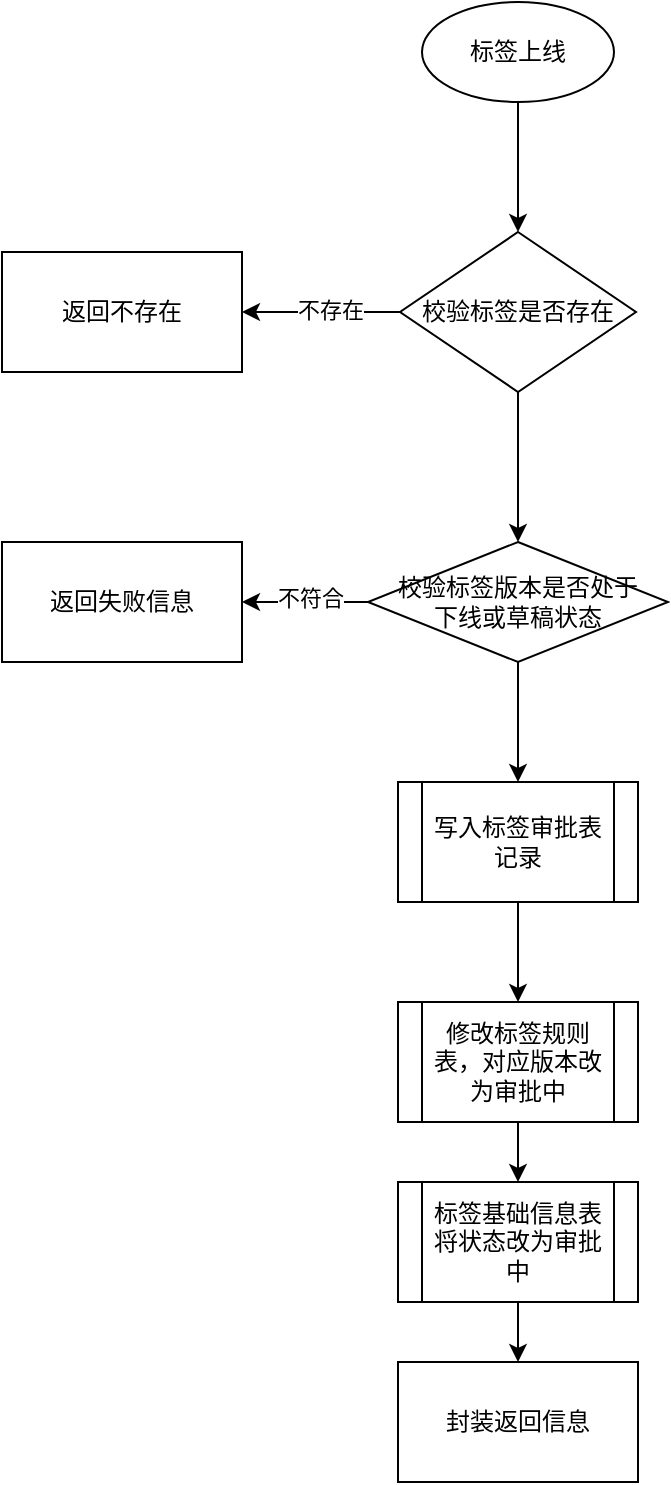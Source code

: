 <mxfile version="24.8.0">
  <diagram name="第 1 页" id="4OltFGKnqn2SeNBGY-Xo">
    <mxGraphModel dx="1026" dy="650" grid="1" gridSize="10" guides="1" tooltips="1" connect="1" arrows="1" fold="1" page="1" pageScale="1" pageWidth="827" pageHeight="1169" math="0" shadow="0">
      <root>
        <mxCell id="0" />
        <mxCell id="1" parent="0" />
        <mxCell id="uC9DRx_by4xYmF0WvetJ-3" value="" style="edgeStyle=orthogonalEdgeStyle;rounded=0;orthogonalLoop=1;jettySize=auto;html=1;" parent="1" source="uC9DRx_by4xYmF0WvetJ-1" target="uC9DRx_by4xYmF0WvetJ-2" edge="1">
          <mxGeometry relative="1" as="geometry" />
        </mxCell>
        <mxCell id="uC9DRx_by4xYmF0WvetJ-1" value="标签上线" style="ellipse;whiteSpace=wrap;html=1;" parent="1" vertex="1">
          <mxGeometry x="294" y="120" width="96" height="50" as="geometry" />
        </mxCell>
        <mxCell id="uC9DRx_by4xYmF0WvetJ-5" value="" style="edgeStyle=orthogonalEdgeStyle;rounded=0;orthogonalLoop=1;jettySize=auto;html=1;" parent="1" source="uC9DRx_by4xYmF0WvetJ-2" target="uC9DRx_by4xYmF0WvetJ-4" edge="1">
          <mxGeometry relative="1" as="geometry" />
        </mxCell>
        <mxCell id="uC9DRx_by4xYmF0WvetJ-6" value="不存在" style="edgeLabel;html=1;align=center;verticalAlign=middle;resizable=0;points=[];" parent="uC9DRx_by4xYmF0WvetJ-5" vertex="1" connectable="0">
          <mxGeometry x="-0.114" y="-1" relative="1" as="geometry">
            <mxPoint as="offset" />
          </mxGeometry>
        </mxCell>
        <mxCell id="uC9DRx_by4xYmF0WvetJ-8" value="" style="edgeStyle=orthogonalEdgeStyle;rounded=0;orthogonalLoop=1;jettySize=auto;html=1;" parent="1" source="uC9DRx_by4xYmF0WvetJ-2" target="uC9DRx_by4xYmF0WvetJ-7" edge="1">
          <mxGeometry relative="1" as="geometry" />
        </mxCell>
        <mxCell id="uC9DRx_by4xYmF0WvetJ-2" value="校验标签是否存在" style="rhombus;whiteSpace=wrap;html=1;" parent="1" vertex="1">
          <mxGeometry x="283" y="235" width="118" height="80" as="geometry" />
        </mxCell>
        <mxCell id="uC9DRx_by4xYmF0WvetJ-4" value="返回不存在" style="whiteSpace=wrap;html=1;" parent="1" vertex="1">
          <mxGeometry x="84" y="245" width="120" height="60" as="geometry" />
        </mxCell>
        <mxCell id="uC9DRx_by4xYmF0WvetJ-10" value="" style="edgeStyle=orthogonalEdgeStyle;rounded=0;orthogonalLoop=1;jettySize=auto;html=1;" parent="1" source="uC9DRx_by4xYmF0WvetJ-7" target="uC9DRx_by4xYmF0WvetJ-9" edge="1">
          <mxGeometry relative="1" as="geometry" />
        </mxCell>
        <mxCell id="uC9DRx_by4xYmF0WvetJ-11" value="不符合" style="edgeLabel;html=1;align=center;verticalAlign=middle;resizable=0;points=[];" parent="uC9DRx_by4xYmF0WvetJ-10" vertex="1" connectable="0">
          <mxGeometry x="-0.074" y="-2" relative="1" as="geometry">
            <mxPoint as="offset" />
          </mxGeometry>
        </mxCell>
        <mxCell id="uC9DRx_by4xYmF0WvetJ-13" value="" style="edgeStyle=orthogonalEdgeStyle;rounded=0;orthogonalLoop=1;jettySize=auto;html=1;" parent="1" source="uC9DRx_by4xYmF0WvetJ-7" target="uC9DRx_by4xYmF0WvetJ-12" edge="1">
          <mxGeometry relative="1" as="geometry" />
        </mxCell>
        <mxCell id="uC9DRx_by4xYmF0WvetJ-7" value="校验标签版本是否处于&lt;div&gt;下线或草稿状态&lt;/div&gt;" style="rhombus;whiteSpace=wrap;html=1;" parent="1" vertex="1">
          <mxGeometry x="267" y="390" width="150" height="60" as="geometry" />
        </mxCell>
        <mxCell id="uC9DRx_by4xYmF0WvetJ-9" value="返回失败信息" style="whiteSpace=wrap;html=1;" parent="1" vertex="1">
          <mxGeometry x="84" y="390" width="120" height="60" as="geometry" />
        </mxCell>
        <mxCell id="uC9DRx_by4xYmF0WvetJ-15" value="" style="edgeStyle=orthogonalEdgeStyle;rounded=0;orthogonalLoop=1;jettySize=auto;html=1;" parent="1" source="uC9DRx_by4xYmF0WvetJ-12" target="uC9DRx_by4xYmF0WvetJ-14" edge="1">
          <mxGeometry relative="1" as="geometry" />
        </mxCell>
        <mxCell id="uC9DRx_by4xYmF0WvetJ-12" value="写入标签审批表记录" style="shape=process;whiteSpace=wrap;html=1;backgroundOutline=1;" parent="1" vertex="1">
          <mxGeometry x="282" y="510" width="120" height="60" as="geometry" />
        </mxCell>
        <mxCell id="uC9DRx_by4xYmF0WvetJ-17" value="" style="edgeStyle=orthogonalEdgeStyle;rounded=0;orthogonalLoop=1;jettySize=auto;html=1;" parent="1" source="uC9DRx_by4xYmF0WvetJ-14" edge="1" target="Mzf36mk6sUA4yV3bFFoE-1">
          <mxGeometry relative="1" as="geometry">
            <mxPoint x="342" y="740" as="targetPoint" />
          </mxGeometry>
        </mxCell>
        <mxCell id="uC9DRx_by4xYmF0WvetJ-14" value="修改标签规则表，对应版本改为审批中" style="shape=process;whiteSpace=wrap;html=1;backgroundOutline=1;" parent="1" vertex="1">
          <mxGeometry x="282" y="620" width="120" height="60" as="geometry" />
        </mxCell>
        <mxCell id="Mzf36mk6sUA4yV3bFFoE-3" value="" style="edgeStyle=orthogonalEdgeStyle;rounded=0;orthogonalLoop=1;jettySize=auto;html=1;" edge="1" parent="1" source="Mzf36mk6sUA4yV3bFFoE-1" target="Mzf36mk6sUA4yV3bFFoE-2">
          <mxGeometry relative="1" as="geometry" />
        </mxCell>
        <mxCell id="Mzf36mk6sUA4yV3bFFoE-1" value="标签基础信息表将状态改为审批中" style="shape=process;whiteSpace=wrap;html=1;backgroundOutline=1;" vertex="1" parent="1">
          <mxGeometry x="282" y="710" width="120" height="60" as="geometry" />
        </mxCell>
        <mxCell id="Mzf36mk6sUA4yV3bFFoE-2" value="封装返回信息" style="whiteSpace=wrap;html=1;" vertex="1" parent="1">
          <mxGeometry x="282" y="800" width="120" height="60" as="geometry" />
        </mxCell>
      </root>
    </mxGraphModel>
  </diagram>
</mxfile>
